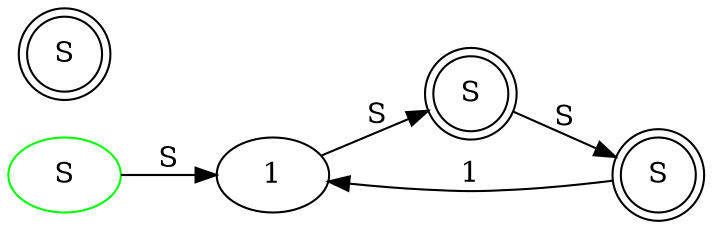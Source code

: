 digraph g {
0;1;2;3;
rankdir = LR
0[label="S", color="green"]
2[label="S", shape="doublecircle"]
3[label="S", shape="doublecircle"]
4[label="S", shape="doublecircle"]

0 -> 1[label = "S"]
1 -> 2[label = "S"]
2 -> 3[label="S"]
3 -> 1[label = "1"]
}
